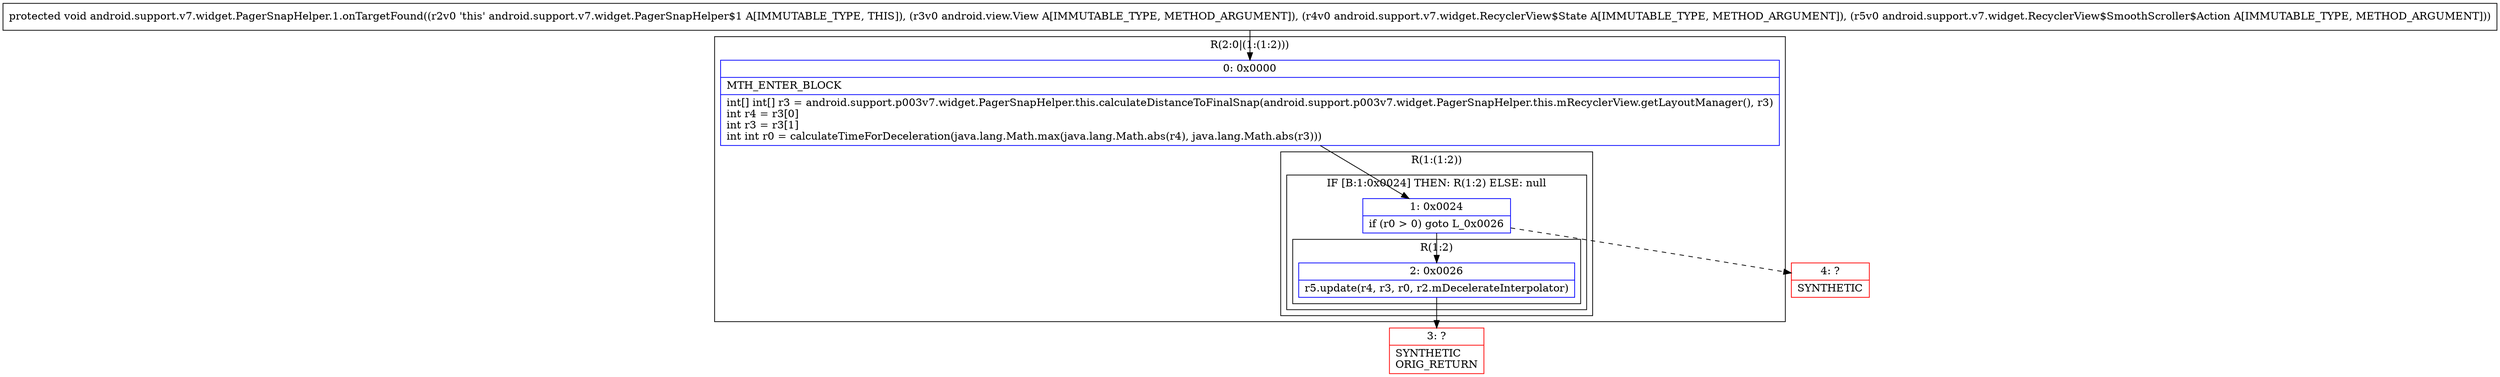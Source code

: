 digraph "CFG forandroid.support.v7.widget.PagerSnapHelper.1.onTargetFound(Landroid\/view\/View;Landroid\/support\/v7\/widget\/RecyclerView$State;Landroid\/support\/v7\/widget\/RecyclerView$SmoothScroller$Action;)V" {
subgraph cluster_Region_2136648613 {
label = "R(2:0|(1:(1:2)))";
node [shape=record,color=blue];
Node_0 [shape=record,label="{0\:\ 0x0000|MTH_ENTER_BLOCK\l|int[] int[] r3 = android.support.p003v7.widget.PagerSnapHelper.this.calculateDistanceToFinalSnap(android.support.p003v7.widget.PagerSnapHelper.this.mRecyclerView.getLayoutManager(), r3)\lint r4 = r3[0]\lint r3 = r3[1]\lint int r0 = calculateTimeForDeceleration(java.lang.Math.max(java.lang.Math.abs(r4), java.lang.Math.abs(r3)))\l}"];
subgraph cluster_Region_1014547547 {
label = "R(1:(1:2))";
node [shape=record,color=blue];
subgraph cluster_IfRegion_375817175 {
label = "IF [B:1:0x0024] THEN: R(1:2) ELSE: null";
node [shape=record,color=blue];
Node_1 [shape=record,label="{1\:\ 0x0024|if (r0 \> 0) goto L_0x0026\l}"];
subgraph cluster_Region_1410990931 {
label = "R(1:2)";
node [shape=record,color=blue];
Node_2 [shape=record,label="{2\:\ 0x0026|r5.update(r4, r3, r0, r2.mDecelerateInterpolator)\l}"];
}
}
}
}
Node_3 [shape=record,color=red,label="{3\:\ ?|SYNTHETIC\lORIG_RETURN\l}"];
Node_4 [shape=record,color=red,label="{4\:\ ?|SYNTHETIC\l}"];
MethodNode[shape=record,label="{protected void android.support.v7.widget.PagerSnapHelper.1.onTargetFound((r2v0 'this' android.support.v7.widget.PagerSnapHelper$1 A[IMMUTABLE_TYPE, THIS]), (r3v0 android.view.View A[IMMUTABLE_TYPE, METHOD_ARGUMENT]), (r4v0 android.support.v7.widget.RecyclerView$State A[IMMUTABLE_TYPE, METHOD_ARGUMENT]), (r5v0 android.support.v7.widget.RecyclerView$SmoothScroller$Action A[IMMUTABLE_TYPE, METHOD_ARGUMENT])) }"];
MethodNode -> Node_0;
Node_0 -> Node_1;
Node_1 -> Node_2;
Node_1 -> Node_4[style=dashed];
Node_2 -> Node_3;
}

